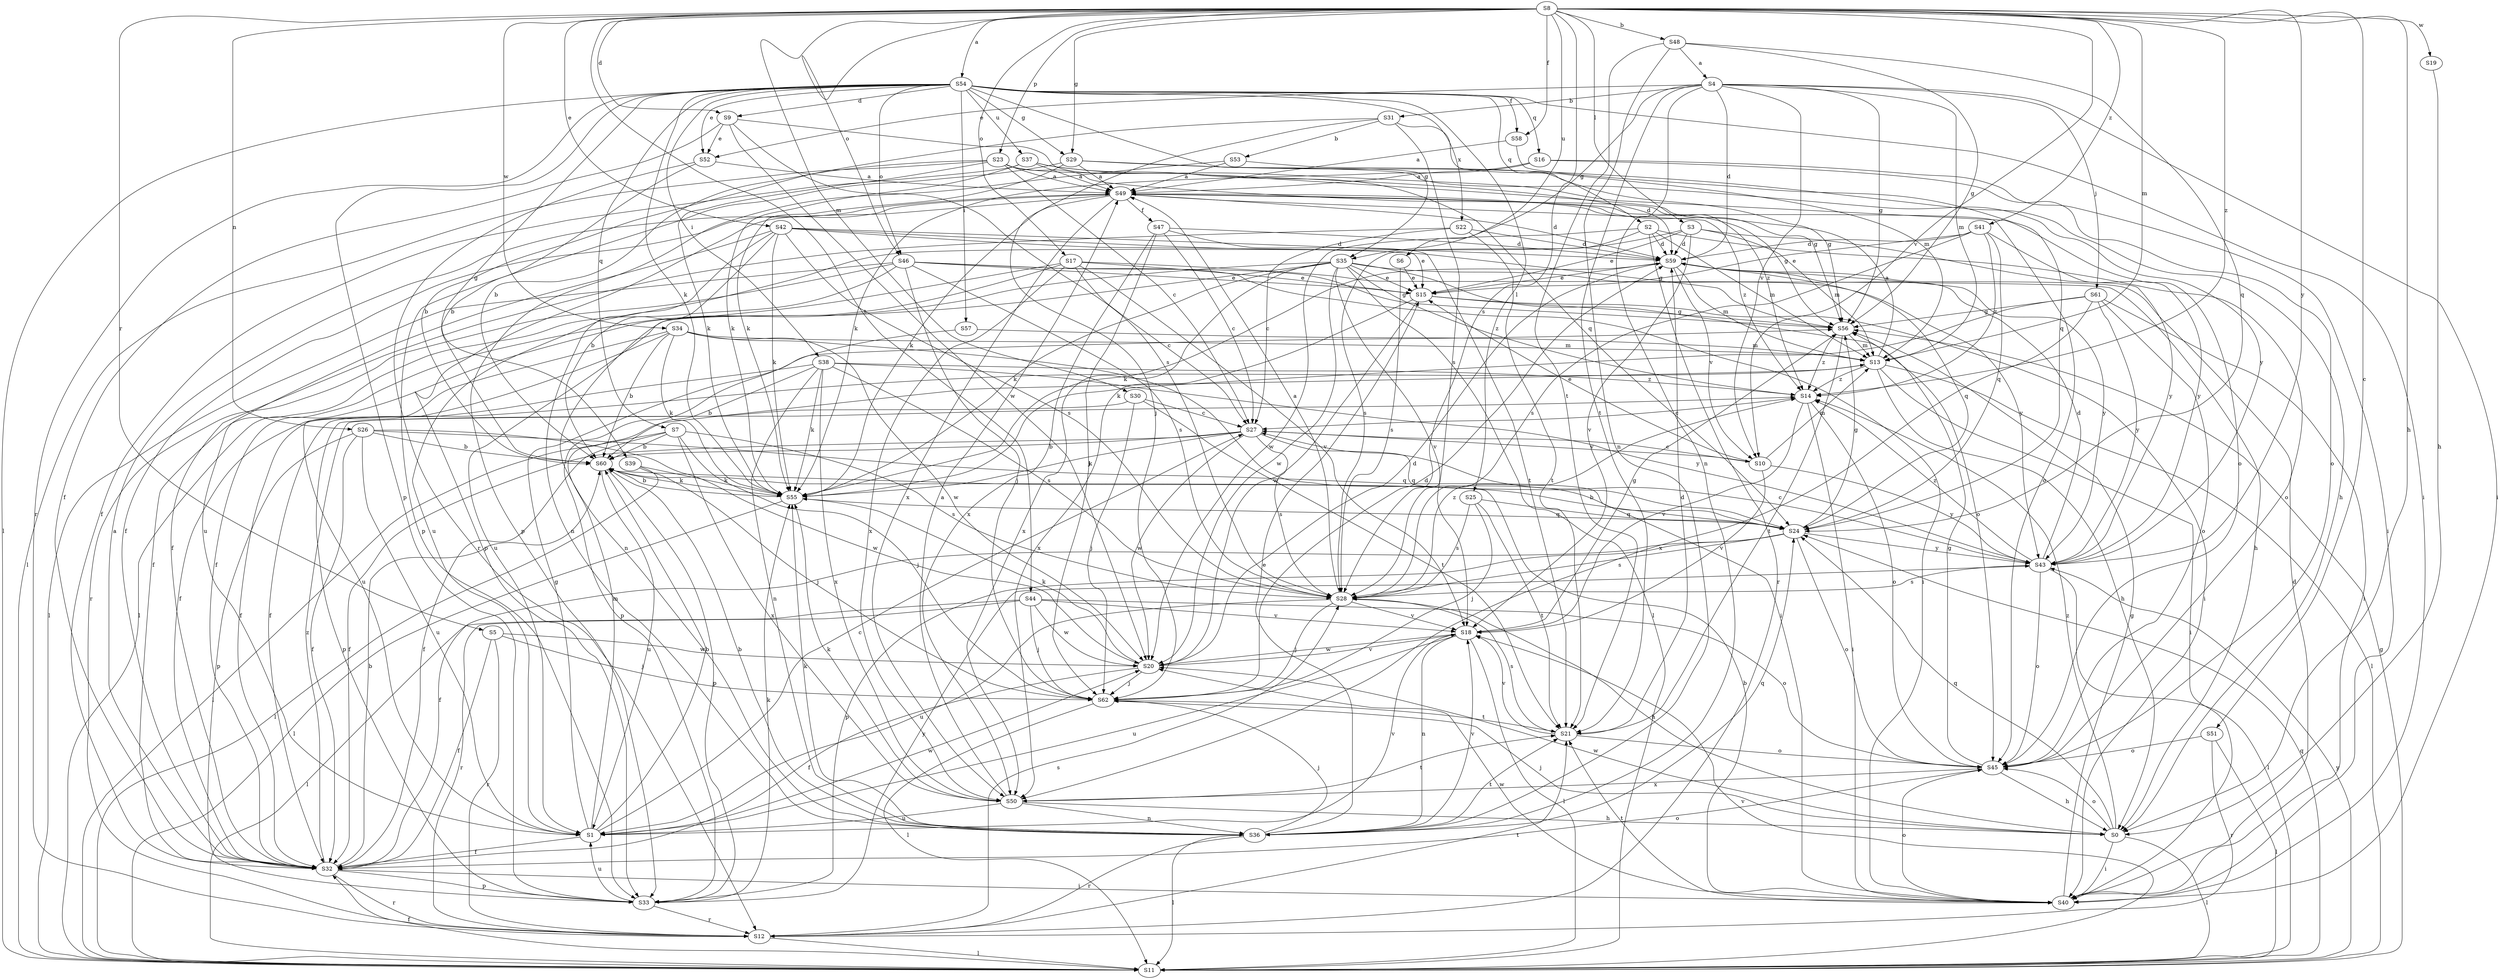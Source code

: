 strict digraph  {
S8;
S54;
S4;
S49;
S48;
S31;
S53;
S60;
S51;
S27;
S9;
S59;
S42;
S52;
S15;
S58;
S47;
S32;
S29;
S39;
S35;
S56;
S0;
S38;
S57;
S40;
S61;
S62;
S55;
S3;
S25;
S11;
S30;
S13;
S26;
S36;
S17;
S46;
S45;
S23;
S33;
S16;
S7;
S2;
S24;
S5;
S12;
S28;
S44;
S21;
S6;
S37;
S1;
S10;
S18;
S34;
S19;
S20;
S22;
S50;
S43;
S41;
S14;
S8 -> S54  [label=a];
S8 -> S48  [label=b];
S8 -> S51  [label=c];
S8 -> S9  [label=d];
S8 -> S42  [label=e];
S8 -> S58  [label=f];
S8 -> S29  [label=g];
S8 -> S0  [label=h];
S8 -> S3  [label=l];
S8 -> S30  [label=m];
S8 -> S13  [label=m];
S8 -> S26  [label=n];
S8 -> S17  [label=o];
S8 -> S46  [label=o];
S8 -> S23  [label=p];
S8 -> S5  [label=r];
S8 -> S28  [label=s];
S8 -> S44  [label=t];
S8 -> S6  [label=u];
S8 -> S10  [label=v];
S8 -> S34  [label=w];
S8 -> S19  [label=w];
S8 -> S43  [label=y];
S8 -> S41  [label=z];
S8 -> S14  [label=z];
S54 -> S9  [label=d];
S54 -> S52  [label=e];
S54 -> S58  [label=f];
S54 -> S29  [label=g];
S54 -> S39  [label=g];
S54 -> S35  [label=g];
S54 -> S38  [label=i];
S54 -> S57  [label=i];
S54 -> S40  [label=i];
S54 -> S55  [label=k];
S54 -> S25  [label=l];
S54 -> S11  [label=l];
S54 -> S46  [label=o];
S54 -> S33  [label=p];
S54 -> S16  [label=q];
S54 -> S7  [label=q];
S54 -> S2  [label=q];
S54 -> S12  [label=r];
S54 -> S37  [label=u];
S54 -> S22  [label=x];
S4 -> S31  [label=b];
S4 -> S59  [label=d];
S4 -> S52  [label=e];
S4 -> S35  [label=g];
S4 -> S56  [label=g];
S4 -> S40  [label=i];
S4 -> S61  [label=j];
S4 -> S13  [label=m];
S4 -> S36  [label=n];
S4 -> S21  [label=t];
S4 -> S10  [label=v];
S49 -> S59  [label=d];
S49 -> S47  [label=f];
S49 -> S32  [label=f];
S49 -> S56  [label=g];
S49 -> S55  [label=k];
S49 -> S45  [label=o];
S49 -> S33  [label=p];
S49 -> S50  [label=x];
S49 -> S14  [label=z];
S48 -> S4  [label=a];
S48 -> S56  [label=g];
S48 -> S36  [label=n];
S48 -> S24  [label=q];
S48 -> S21  [label=t];
S31 -> S53  [label=b];
S31 -> S60  [label=b];
S31 -> S62  [label=j];
S31 -> S13  [label=m];
S31 -> S28  [label=s];
S53 -> S49  [label=a];
S53 -> S56  [label=g];
S53 -> S33  [label=p];
S60 -> S55  [label=k];
S60 -> S33  [label=p];
S60 -> S1  [label=u];
S51 -> S11  [label=l];
S51 -> S45  [label=o];
S51 -> S12  [label=r];
S27 -> S60  [label=b];
S27 -> S32  [label=f];
S27 -> S55  [label=k];
S27 -> S24  [label=q];
S27 -> S28  [label=s];
S27 -> S10  [label=v];
S27 -> S20  [label=w];
S9 -> S52  [label=e];
S9 -> S32  [label=f];
S9 -> S24  [label=q];
S9 -> S28  [label=s];
S9 -> S20  [label=w];
S59 -> S15  [label=e];
S59 -> S55  [label=k];
S59 -> S13  [label=m];
S59 -> S24  [label=q];
S59 -> S10  [label=v];
S59 -> S43  [label=y];
S42 -> S60  [label=b];
S42 -> S59  [label=d];
S42 -> S15  [label=e];
S42 -> S56  [label=g];
S42 -> S55  [label=k];
S42 -> S36  [label=n];
S42 -> S28  [label=s];
S42 -> S1  [label=u];
S52 -> S49  [label=a];
S52 -> S60  [label=b];
S52 -> S12  [label=r];
S15 -> S56  [label=g];
S15 -> S40  [label=i];
S15 -> S20  [label=w];
S15 -> S50  [label=x];
S58 -> S49  [label=a];
S58 -> S24  [label=q];
S47 -> S27  [label=c];
S47 -> S59  [label=d];
S47 -> S62  [label=j];
S47 -> S21  [label=t];
S47 -> S50  [label=x];
S32 -> S49  [label=a];
S32 -> S60  [label=b];
S32 -> S40  [label=i];
S32 -> S45  [label=o];
S32 -> S33  [label=p];
S32 -> S12  [label=r];
S32 -> S14  [label=z];
S29 -> S49  [label=a];
S29 -> S0  [label=h];
S29 -> S55  [label=k];
S29 -> S33  [label=p];
S29 -> S43  [label=y];
S39 -> S62  [label=j];
S39 -> S55  [label=k];
S39 -> S11  [label=l];
S35 -> S15  [label=e];
S35 -> S32  [label=f];
S35 -> S55  [label=k];
S35 -> S11  [label=l];
S35 -> S45  [label=o];
S35 -> S1  [label=u];
S35 -> S18  [label=v];
S35 -> S20  [label=w];
S35 -> S50  [label=x];
S35 -> S43  [label=y];
S35 -> S14  [label=z];
S56 -> S13  [label=m];
S56 -> S21  [label=t];
S56 -> S14  [label=z];
S0 -> S40  [label=i];
S0 -> S62  [label=j];
S0 -> S11  [label=l];
S0 -> S45  [label=o];
S0 -> S24  [label=q];
S0 -> S20  [label=w];
S0 -> S14  [label=z];
S38 -> S60  [label=b];
S38 -> S32  [label=f];
S38 -> S55  [label=k];
S38 -> S36  [label=n];
S38 -> S28  [label=s];
S38 -> S50  [label=x];
S38 -> S43  [label=y];
S38 -> S14  [label=z];
S57 -> S13  [label=m];
S57 -> S33  [label=p];
S40 -> S60  [label=b];
S40 -> S59  [label=d];
S40 -> S56  [label=g];
S40 -> S45  [label=o];
S40 -> S21  [label=t];
S40 -> S20  [label=w];
S61 -> S56  [label=g];
S61 -> S40  [label=i];
S61 -> S55  [label=k];
S61 -> S45  [label=o];
S61 -> S50  [label=x];
S61 -> S43  [label=y];
S62 -> S59  [label=d];
S62 -> S11  [label=l];
S62 -> S21  [label=t];
S55 -> S60  [label=b];
S55 -> S11  [label=l];
S55 -> S24  [label=q];
S3 -> S59  [label=d];
S3 -> S15  [label=e];
S3 -> S13  [label=m];
S3 -> S1  [label=u];
S3 -> S18  [label=v];
S3 -> S43  [label=y];
S25 -> S62  [label=j];
S25 -> S24  [label=q];
S25 -> S28  [label=s];
S25 -> S21  [label=t];
S11 -> S32  [label=f];
S11 -> S56  [label=g];
S11 -> S24  [label=q];
S11 -> S18  [label=v];
S11 -> S43  [label=y];
S30 -> S27  [label=c];
S30 -> S62  [label=j];
S30 -> S33  [label=p];
S30 -> S21  [label=t];
S13 -> S49  [label=a];
S13 -> S32  [label=f];
S13 -> S0  [label=h];
S13 -> S40  [label=i];
S13 -> S11  [label=l];
S13 -> S14  [label=z];
S26 -> S60  [label=b];
S26 -> S32  [label=f];
S26 -> S33  [label=p];
S26 -> S24  [label=q];
S26 -> S1  [label=u];
S26 -> S20  [label=w];
S36 -> S60  [label=b];
S36 -> S15  [label=e];
S36 -> S62  [label=j];
S36 -> S55  [label=k];
S36 -> S11  [label=l];
S36 -> S24  [label=q];
S36 -> S12  [label=r];
S36 -> S21  [label=t];
S36 -> S18  [label=v];
S17 -> S27  [label=c];
S17 -> S15  [label=e];
S17 -> S0  [label=h];
S17 -> S11  [label=l];
S17 -> S36  [label=n];
S17 -> S18  [label=v];
S17 -> S50  [label=x];
S46 -> S15  [label=e];
S46 -> S32  [label=f];
S46 -> S56  [label=g];
S46 -> S40  [label=i];
S46 -> S62  [label=j];
S46 -> S11  [label=l];
S46 -> S12  [label=r];
S46 -> S28  [label=s];
S45 -> S56  [label=g];
S45 -> S0  [label=h];
S45 -> S50  [label=x];
S23 -> S49  [label=a];
S23 -> S60  [label=b];
S23 -> S27  [label=c];
S23 -> S56  [label=g];
S23 -> S55  [label=k];
S23 -> S11  [label=l];
S23 -> S14  [label=z];
S33 -> S55  [label=k];
S33 -> S12  [label=r];
S33 -> S1  [label=u];
S33 -> S43  [label=y];
S16 -> S49  [label=a];
S16 -> S40  [label=i];
S16 -> S55  [label=k];
S16 -> S45  [label=o];
S7 -> S60  [label=b];
S7 -> S32  [label=f];
S7 -> S62  [label=j];
S7 -> S11  [label=l];
S7 -> S28  [label=s];
S7 -> S50  [label=x];
S2 -> S59  [label=d];
S2 -> S13  [label=m];
S2 -> S45  [label=o];
S2 -> S12  [label=r];
S2 -> S28  [label=s];
S2 -> S20  [label=w];
S24 -> S60  [label=b];
S24 -> S32  [label=f];
S24 -> S56  [label=g];
S24 -> S45  [label=o];
S24 -> S33  [label=p];
S24 -> S28  [label=s];
S24 -> S43  [label=y];
S5 -> S32  [label=f];
S5 -> S62  [label=j];
S5 -> S12  [label=r];
S5 -> S20  [label=w];
S12 -> S11  [label=l];
S12 -> S28  [label=s];
S12 -> S21  [label=t];
S28 -> S49  [label=a];
S28 -> S0  [label=h];
S28 -> S62  [label=j];
S28 -> S1  [label=u];
S28 -> S18  [label=v];
S28 -> S14  [label=z];
S44 -> S62  [label=j];
S44 -> S11  [label=l];
S44 -> S45  [label=o];
S44 -> S12  [label=r];
S44 -> S18  [label=v];
S44 -> S20  [label=w];
S21 -> S59  [label=d];
S21 -> S45  [label=o];
S21 -> S28  [label=s];
S21 -> S18  [label=v];
S6 -> S15  [label=e];
S6 -> S28  [label=s];
S37 -> S49  [label=a];
S37 -> S59  [label=d];
S37 -> S32  [label=f];
S37 -> S55  [label=k];
S37 -> S45  [label=o];
S1 -> S60  [label=b];
S1 -> S27  [label=c];
S1 -> S32  [label=f];
S1 -> S56  [label=g];
S1 -> S13  [label=m];
S1 -> S18  [label=v];
S1 -> S20  [label=w];
S10 -> S27  [label=c];
S10 -> S15  [label=e];
S10 -> S13  [label=m];
S10 -> S18  [label=v];
S10 -> S43  [label=y];
S18 -> S56  [label=g];
S18 -> S11  [label=l];
S18 -> S36  [label=n];
S18 -> S1  [label=u];
S18 -> S20  [label=w];
S34 -> S60  [label=b];
S34 -> S32  [label=f];
S34 -> S40  [label=i];
S34 -> S55  [label=k];
S34 -> S13  [label=m];
S34 -> S1  [label=u];
S34 -> S20  [label=w];
S19 -> S0  [label=h];
S20 -> S59  [label=d];
S20 -> S32  [label=f];
S20 -> S62  [label=j];
S20 -> S55  [label=k];
S20 -> S18  [label=v];
S22 -> S27  [label=c];
S22 -> S59  [label=d];
S22 -> S32  [label=f];
S22 -> S21  [label=t];
S50 -> S49  [label=a];
S50 -> S0  [label=h];
S50 -> S55  [label=k];
S50 -> S36  [label=n];
S50 -> S21  [label=t];
S50 -> S1  [label=u];
S43 -> S27  [label=c];
S43 -> S59  [label=d];
S43 -> S11  [label=l];
S43 -> S45  [label=o];
S43 -> S28  [label=s];
S43 -> S14  [label=z];
S41 -> S59  [label=d];
S41 -> S15  [label=e];
S41 -> S24  [label=q];
S41 -> S28  [label=s];
S41 -> S43  [label=y];
S41 -> S14  [label=z];
S14 -> S27  [label=c];
S14 -> S40  [label=i];
S14 -> S45  [label=o];
S14 -> S18  [label=v];
}
